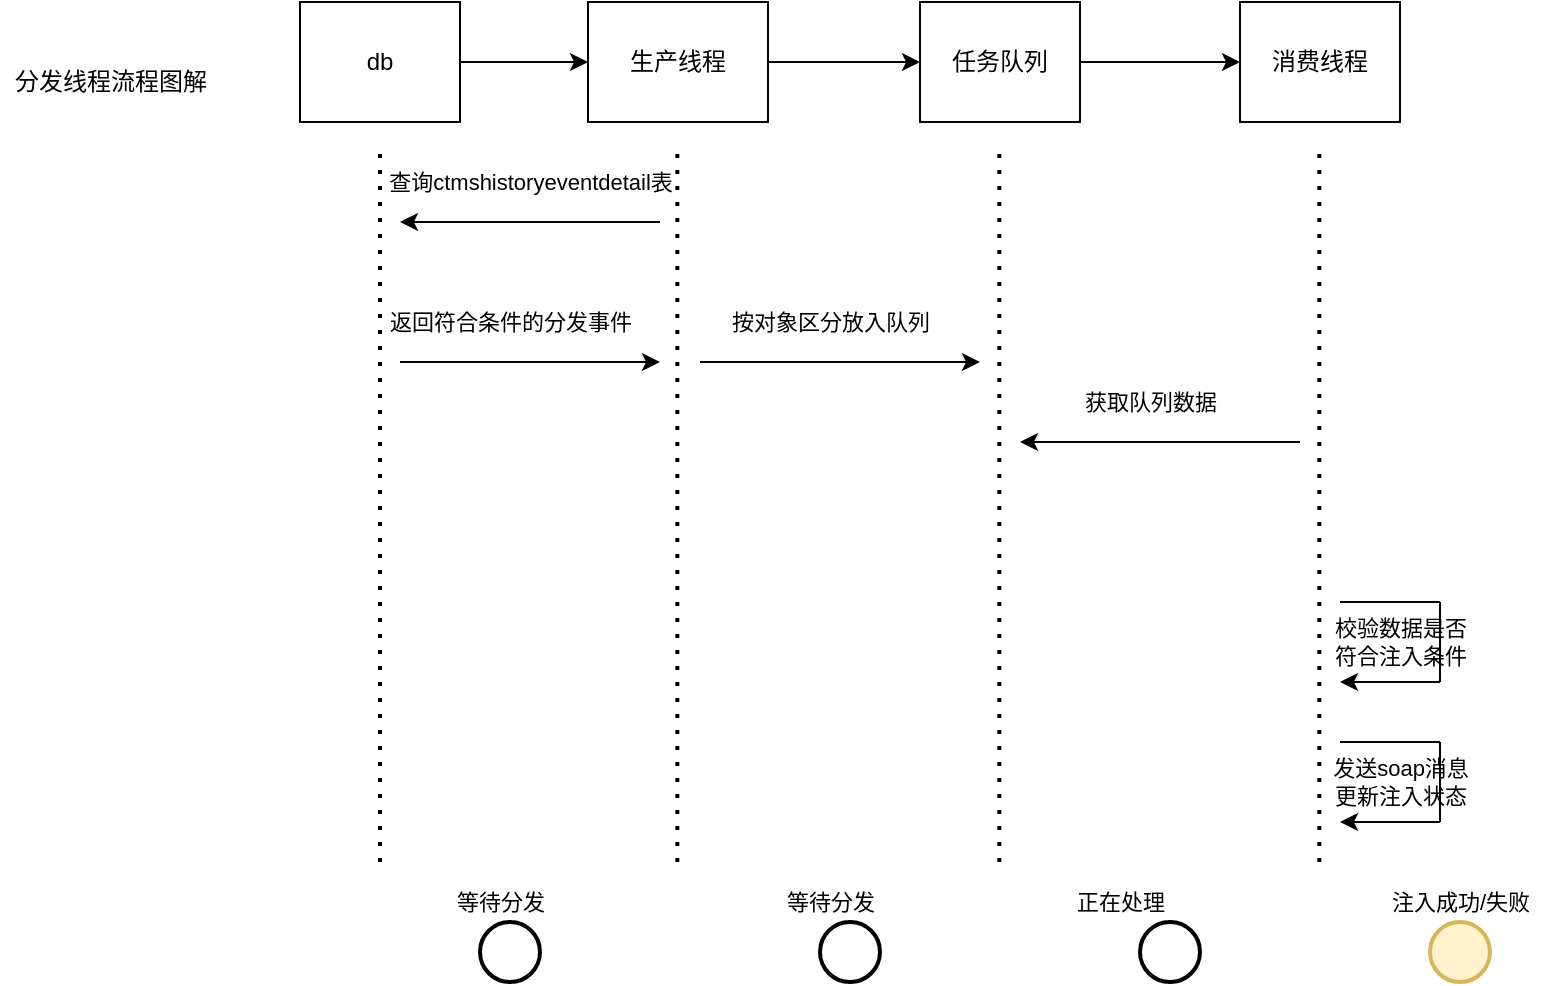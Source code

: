 <mxfile version="15.9.1" type="github">
  <diagram id="FAlw9BCO5ete3UG_6Yci" name="Page-1">
    <mxGraphModel dx="1038" dy="539" grid="1" gridSize="10" guides="1" tooltips="1" connect="1" arrows="1" fold="1" page="1" pageScale="1" pageWidth="827" pageHeight="1169" math="0" shadow="0">
      <root>
        <mxCell id="0" />
        <mxCell id="1" parent="0" />
        <mxCell id="iszoQEETJ18_TzZiw-53-1" value="分发线程流程图解" style="text;html=1;align=center;verticalAlign=middle;resizable=0;points=[];autosize=1;strokeColor=none;fillColor=none;" vertex="1" parent="1">
          <mxGeometry x="30" y="140" width="110" height="20" as="geometry" />
        </mxCell>
        <mxCell id="iszoQEETJ18_TzZiw-53-5" value="" style="edgeStyle=orthogonalEdgeStyle;rounded=0;orthogonalLoop=1;jettySize=auto;html=1;" edge="1" parent="1" source="iszoQEETJ18_TzZiw-53-3" target="iszoQEETJ18_TzZiw-53-4">
          <mxGeometry relative="1" as="geometry" />
        </mxCell>
        <mxCell id="iszoQEETJ18_TzZiw-53-3" value="db" style="whiteSpace=wrap;html=1;" vertex="1" parent="1">
          <mxGeometry x="180" y="110" width="80" height="60" as="geometry" />
        </mxCell>
        <mxCell id="iszoQEETJ18_TzZiw-53-7" value="" style="edgeStyle=orthogonalEdgeStyle;rounded=0;orthogonalLoop=1;jettySize=auto;html=1;" edge="1" parent="1" source="iszoQEETJ18_TzZiw-53-4" target="iszoQEETJ18_TzZiw-53-6">
          <mxGeometry relative="1" as="geometry" />
        </mxCell>
        <mxCell id="iszoQEETJ18_TzZiw-53-4" value="生产线程" style="whiteSpace=wrap;html=1;" vertex="1" parent="1">
          <mxGeometry x="324" y="110" width="90" height="60" as="geometry" />
        </mxCell>
        <mxCell id="iszoQEETJ18_TzZiw-53-9" value="" style="edgeStyle=orthogonalEdgeStyle;rounded=0;orthogonalLoop=1;jettySize=auto;html=1;" edge="1" parent="1" source="iszoQEETJ18_TzZiw-53-6" target="iszoQEETJ18_TzZiw-53-8">
          <mxGeometry relative="1" as="geometry" />
        </mxCell>
        <mxCell id="iszoQEETJ18_TzZiw-53-6" value="任务队列" style="whiteSpace=wrap;html=1;" vertex="1" parent="1">
          <mxGeometry x="490" y="110" width="80" height="60" as="geometry" />
        </mxCell>
        <mxCell id="iszoQEETJ18_TzZiw-53-8" value="消费线程" style="whiteSpace=wrap;html=1;" vertex="1" parent="1">
          <mxGeometry x="650" y="110" width="80" height="60" as="geometry" />
        </mxCell>
        <mxCell id="iszoQEETJ18_TzZiw-53-10" value="" style="endArrow=none;dashed=1;html=1;dashPattern=1 3;strokeWidth=2;rounded=0;" edge="1" parent="1">
          <mxGeometry width="50" height="50" relative="1" as="geometry">
            <mxPoint x="220" y="540" as="sourcePoint" />
            <mxPoint x="220" y="180" as="targetPoint" />
          </mxGeometry>
        </mxCell>
        <mxCell id="iszoQEETJ18_TzZiw-53-11" value="" style="endArrow=none;dashed=1;html=1;dashPattern=1 3;strokeWidth=2;rounded=0;" edge="1" parent="1">
          <mxGeometry width="50" height="50" relative="1" as="geometry">
            <mxPoint x="368.66" y="540.0" as="sourcePoint" />
            <mxPoint x="368.66" y="180" as="targetPoint" />
          </mxGeometry>
        </mxCell>
        <mxCell id="iszoQEETJ18_TzZiw-53-12" value="" style="endArrow=none;dashed=1;html=1;dashPattern=1 3;strokeWidth=2;rounded=0;" edge="1" parent="1">
          <mxGeometry width="50" height="50" relative="1" as="geometry">
            <mxPoint x="529.66" y="540.0" as="sourcePoint" />
            <mxPoint x="529.66" y="180" as="targetPoint" />
          </mxGeometry>
        </mxCell>
        <mxCell id="iszoQEETJ18_TzZiw-53-13" value="" style="endArrow=none;dashed=1;html=1;dashPattern=1 3;strokeWidth=2;rounded=0;" edge="1" parent="1">
          <mxGeometry width="50" height="50" relative="1" as="geometry">
            <mxPoint x="689.66" y="540.0" as="sourcePoint" />
            <mxPoint x="689.66" y="180" as="targetPoint" />
          </mxGeometry>
        </mxCell>
        <mxCell id="iszoQEETJ18_TzZiw-53-14" value="" style="endArrow=classic;html=1;rounded=0;" edge="1" parent="1">
          <mxGeometry width="50" height="50" relative="1" as="geometry">
            <mxPoint x="360" y="220" as="sourcePoint" />
            <mxPoint x="230" y="220" as="targetPoint" />
          </mxGeometry>
        </mxCell>
        <mxCell id="iszoQEETJ18_TzZiw-53-15" value="&lt;font style=&quot;font-size: 11px ; line-height: 1&quot;&gt;查询ctmshistoryeventdetail表&lt;/font&gt;" style="text;html=1;align=center;verticalAlign=middle;resizable=0;points=[];autosize=1;strokeColor=none;fillColor=none;" vertex="1" parent="1">
          <mxGeometry x="210" y="190" width="170" height="20" as="geometry" />
        </mxCell>
        <mxCell id="iszoQEETJ18_TzZiw-53-16" value="" style="endArrow=classic;html=1;rounded=0;fontSize=11;" edge="1" parent="1">
          <mxGeometry width="50" height="50" relative="1" as="geometry">
            <mxPoint x="230" y="290" as="sourcePoint" />
            <mxPoint x="360" y="290" as="targetPoint" />
          </mxGeometry>
        </mxCell>
        <mxCell id="iszoQEETJ18_TzZiw-53-17" value="返回符合条件的分发事件&lt;br&gt;" style="text;html=1;align=center;verticalAlign=middle;resizable=0;points=[];autosize=1;strokeColor=none;fillColor=none;fontSize=11;" vertex="1" parent="1">
          <mxGeometry x="210" y="260" width="150" height="20" as="geometry" />
        </mxCell>
        <mxCell id="iszoQEETJ18_TzZiw-53-18" value="" style="endArrow=classic;html=1;rounded=0;fontSize=11;" edge="1" parent="1">
          <mxGeometry width="50" height="50" relative="1" as="geometry">
            <mxPoint x="380" y="290" as="sourcePoint" />
            <mxPoint x="520" y="290" as="targetPoint" />
          </mxGeometry>
        </mxCell>
        <mxCell id="iszoQEETJ18_TzZiw-53-19" value="按对象区分放入队列" style="text;html=1;align=center;verticalAlign=middle;resizable=0;points=[];autosize=1;strokeColor=none;fillColor=none;fontSize=11;" vertex="1" parent="1">
          <mxGeometry x="385" y="260" width="120" height="20" as="geometry" />
        </mxCell>
        <mxCell id="iszoQEETJ18_TzZiw-53-20" value="" style="endArrow=classic;html=1;rounded=0;" edge="1" parent="1">
          <mxGeometry width="50" height="50" relative="1" as="geometry">
            <mxPoint x="680" y="330" as="sourcePoint" />
            <mxPoint x="540.0" y="330" as="targetPoint" />
          </mxGeometry>
        </mxCell>
        <mxCell id="iszoQEETJ18_TzZiw-53-21" value="&lt;font style=&quot;font-size: 11px ; line-height: 1&quot;&gt;获取队列数据&lt;/font&gt;" style="text;html=1;align=center;verticalAlign=middle;resizable=0;points=[];autosize=1;strokeColor=none;fillColor=none;" vertex="1" parent="1">
          <mxGeometry x="560" y="300" width="90" height="20" as="geometry" />
        </mxCell>
        <mxCell id="iszoQEETJ18_TzZiw-53-24" value="" style="endArrow=none;html=1;rounded=0;fontSize=11;" edge="1" parent="1">
          <mxGeometry width="50" height="50" relative="1" as="geometry">
            <mxPoint x="700" y="410" as="sourcePoint" />
            <mxPoint x="750" y="410" as="targetPoint" />
          </mxGeometry>
        </mxCell>
        <mxCell id="iszoQEETJ18_TzZiw-53-25" value="" style="endArrow=none;html=1;rounded=0;fontSize=11;" edge="1" parent="1">
          <mxGeometry width="50" height="50" relative="1" as="geometry">
            <mxPoint x="750" y="450" as="sourcePoint" />
            <mxPoint x="750" y="410" as="targetPoint" />
          </mxGeometry>
        </mxCell>
        <mxCell id="iszoQEETJ18_TzZiw-53-26" value="" style="endArrow=classic;html=1;rounded=0;fontSize=11;" edge="1" parent="1">
          <mxGeometry width="50" height="50" relative="1" as="geometry">
            <mxPoint x="750" y="450" as="sourcePoint" />
            <mxPoint x="700" y="450" as="targetPoint" />
          </mxGeometry>
        </mxCell>
        <mxCell id="iszoQEETJ18_TzZiw-53-27" value="校验数据是否&lt;br&gt;符合注入条件" style="text;html=1;align=center;verticalAlign=middle;resizable=0;points=[];autosize=1;strokeColor=none;fillColor=none;fontSize=11;" vertex="1" parent="1">
          <mxGeometry x="685" y="415" width="90" height="30" as="geometry" />
        </mxCell>
        <mxCell id="iszoQEETJ18_TzZiw-53-28" value="" style="endArrow=none;html=1;rounded=0;fontSize=11;" edge="1" parent="1">
          <mxGeometry width="50" height="50" relative="1" as="geometry">
            <mxPoint x="700" y="480.0" as="sourcePoint" />
            <mxPoint x="750" y="480.0" as="targetPoint" />
          </mxGeometry>
        </mxCell>
        <mxCell id="iszoQEETJ18_TzZiw-53-29" value="" style="endArrow=none;html=1;rounded=0;fontSize=11;" edge="1" parent="1">
          <mxGeometry width="50" height="50" relative="1" as="geometry">
            <mxPoint x="750" y="520.0" as="sourcePoint" />
            <mxPoint x="750" y="480.0" as="targetPoint" />
          </mxGeometry>
        </mxCell>
        <mxCell id="iszoQEETJ18_TzZiw-53-30" value="" style="endArrow=classic;html=1;rounded=0;fontSize=11;" edge="1" parent="1">
          <mxGeometry width="50" height="50" relative="1" as="geometry">
            <mxPoint x="750" y="520.0" as="sourcePoint" />
            <mxPoint x="700" y="520.0" as="targetPoint" />
          </mxGeometry>
        </mxCell>
        <mxCell id="iszoQEETJ18_TzZiw-53-31" value="发送soap消息&lt;br&gt;更新注入状态" style="text;html=1;align=center;verticalAlign=middle;resizable=0;points=[];autosize=1;strokeColor=none;fillColor=none;fontSize=11;" vertex="1" parent="1">
          <mxGeometry x="685" y="485" width="90" height="30" as="geometry" />
        </mxCell>
        <mxCell id="iszoQEETJ18_TzZiw-53-33" value="" style="strokeWidth=2;html=1;shape=mxgraph.flowchart.start_2;whiteSpace=wrap;fontSize=11;" vertex="1" parent="1">
          <mxGeometry x="270" y="570" width="30" height="30" as="geometry" />
        </mxCell>
        <mxCell id="iszoQEETJ18_TzZiw-53-34" value="" style="strokeWidth=2;html=1;shape=mxgraph.flowchart.start_2;whiteSpace=wrap;fontSize=11;fontStyle=1" vertex="1" parent="1">
          <mxGeometry x="440" y="570" width="30" height="30" as="geometry" />
        </mxCell>
        <mxCell id="iszoQEETJ18_TzZiw-53-35" value="" style="strokeWidth=2;html=1;shape=mxgraph.flowchart.start_2;whiteSpace=wrap;fontSize=11;fontStyle=1" vertex="1" parent="1">
          <mxGeometry x="600" y="570" width="30" height="30" as="geometry" />
        </mxCell>
        <mxCell id="iszoQEETJ18_TzZiw-53-36" value="" style="strokeWidth=2;html=1;shape=mxgraph.flowchart.start_2;whiteSpace=wrap;fontSize=11;fontStyle=1;fillColor=#fff2cc;strokeColor=#d6b656;" vertex="1" parent="1">
          <mxGeometry x="745" y="570" width="30" height="30" as="geometry" />
        </mxCell>
        <mxCell id="iszoQEETJ18_TzZiw-53-37" value="等待分发" style="text;html=1;align=center;verticalAlign=middle;resizable=0;points=[];autosize=1;strokeColor=none;fillColor=none;fontSize=11;" vertex="1" parent="1">
          <mxGeometry x="250" y="550" width="60" height="20" as="geometry" />
        </mxCell>
        <mxCell id="iszoQEETJ18_TzZiw-53-38" value="等待分发" style="text;html=1;align=center;verticalAlign=middle;resizable=0;points=[];autosize=1;strokeColor=none;fillColor=none;fontSize=11;" vertex="1" parent="1">
          <mxGeometry x="415" y="550" width="60" height="20" as="geometry" />
        </mxCell>
        <mxCell id="iszoQEETJ18_TzZiw-53-39" value="正在处理" style="text;html=1;align=center;verticalAlign=middle;resizable=0;points=[];autosize=1;strokeColor=none;fillColor=none;fontSize=11;" vertex="1" parent="1">
          <mxGeometry x="560" y="550" width="60" height="20" as="geometry" />
        </mxCell>
        <mxCell id="iszoQEETJ18_TzZiw-53-40" value="注入成功/失败" style="text;html=1;align=center;verticalAlign=middle;resizable=0;points=[];autosize=1;strokeColor=none;fillColor=none;fontSize=11;" vertex="1" parent="1">
          <mxGeometry x="715" y="550" width="90" height="20" as="geometry" />
        </mxCell>
      </root>
    </mxGraphModel>
  </diagram>
</mxfile>
